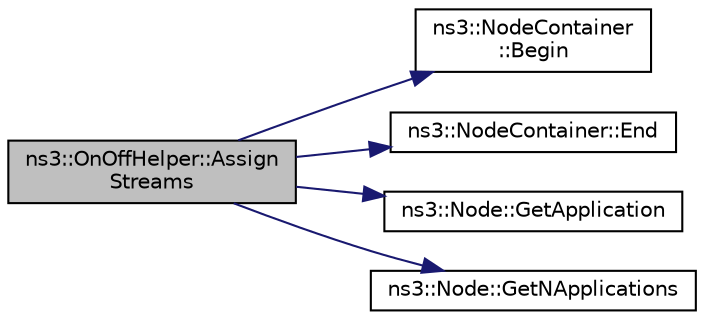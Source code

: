 digraph "ns3::OnOffHelper::AssignStreams"
{
 // LATEX_PDF_SIZE
  edge [fontname="Helvetica",fontsize="10",labelfontname="Helvetica",labelfontsize="10"];
  node [fontname="Helvetica",fontsize="10",shape=record];
  rankdir="LR";
  Node1 [label="ns3::OnOffHelper::Assign\lStreams",height=0.2,width=0.4,color="black", fillcolor="grey75", style="filled", fontcolor="black",tooltip="Assign a fixed random variable stream number to the random variables used by this model."];
  Node1 -> Node2 [color="midnightblue",fontsize="10",style="solid",fontname="Helvetica"];
  Node2 [label="ns3::NodeContainer\l::Begin",height=0.2,width=0.4,color="black", fillcolor="white", style="filled",URL="$classns3_1_1_node_container.html#a2bfe1f50688c96e0888b1907e1e2f324",tooltip="Get an iterator which refers to the first Node in the container."];
  Node1 -> Node3 [color="midnightblue",fontsize="10",style="solid",fontname="Helvetica"];
  Node3 [label="ns3::NodeContainer::End",height=0.2,width=0.4,color="black", fillcolor="white", style="filled",URL="$classns3_1_1_node_container.html#a4904853b5d3e86f622a2ef8b4e959e08",tooltip="Get an iterator which indicates past-the-last Node in the container."];
  Node1 -> Node4 [color="midnightblue",fontsize="10",style="solid",fontname="Helvetica"];
  Node4 [label="ns3::Node::GetApplication",height=0.2,width=0.4,color="black", fillcolor="white", style="filled",URL="$classns3_1_1_node.html#a65a2b63b193eabf57584343c97de9653",tooltip="Retrieve the index-th Application associated to this node."];
  Node1 -> Node5 [color="midnightblue",fontsize="10",style="solid",fontname="Helvetica"];
  Node5 [label="ns3::Node::GetNApplications",height=0.2,width=0.4,color="black", fillcolor="white", style="filled",URL="$classns3_1_1_node.html#a63f5ff5718e0a228a7f787f916afd23e",tooltip=" "];
}
